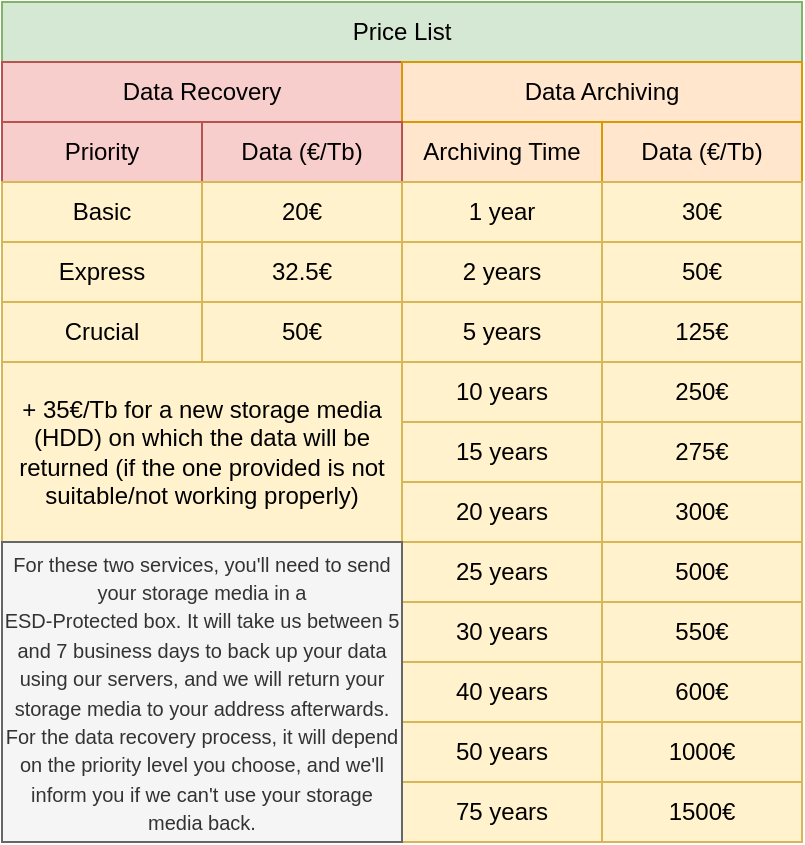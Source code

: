 <mxfile version="14.1.8" type="device"><diagram id="Gz1K18iDIUSX20GnPSOX" name="Page-1"><mxGraphModel dx="1038" dy="607" grid="1" gridSize="10" guides="1" tooltips="1" connect="1" arrows="1" fold="1" page="1" pageScale="1" pageWidth="1654" pageHeight="1169" math="0" shadow="0"><root><mxCell id="0"/><mxCell id="1" parent="0"/><mxCell id="w2ykJtBXHw34eNZF5eYL-2" value="" style="rounded=0;whiteSpace=wrap;html=1;fillColor=#d5e8d4;strokeColor=#82b366;" vertex="1" parent="1"><mxGeometry x="280" y="80" width="400" height="30" as="geometry"/></mxCell><mxCell id="w2ykJtBXHw34eNZF5eYL-3" value="" style="rounded=0;whiteSpace=wrap;html=1;fillColor=#ffe6cc;strokeColor=#d79b00;" vertex="1" parent="1"><mxGeometry x="280" y="110" width="200" height="30" as="geometry"/></mxCell><mxCell id="w2ykJtBXHw34eNZF5eYL-4" value="" style="rounded=0;whiteSpace=wrap;html=1;fillColor=#fff2cc;strokeColor=#d6b656;" vertex="1" parent="1"><mxGeometry x="480" y="110" width="200" height="30" as="geometry"/></mxCell><mxCell id="w2ykJtBXHw34eNZF5eYL-7" value="Price List" style="text;html=1;strokeColor=none;fillColor=none;align=center;verticalAlign=middle;whiteSpace=wrap;rounded=0;" vertex="1" parent="1"><mxGeometry x="400" y="80" width="160" height="30" as="geometry"/></mxCell><mxCell id="w2ykJtBXHw34eNZF5eYL-8" value="Data Recovery" style="text;html=1;strokeColor=#b85450;fillColor=#f8cecc;align=center;verticalAlign=middle;whiteSpace=wrap;rounded=0;" vertex="1" parent="1"><mxGeometry x="280" y="110" width="200" height="30" as="geometry"/></mxCell><mxCell id="w2ykJtBXHw34eNZF5eYL-9" value="Data Archiving" style="text;html=1;strokeColor=#d79b00;fillColor=#ffe6cc;align=center;verticalAlign=middle;whiteSpace=wrap;rounded=0;" vertex="1" parent="1"><mxGeometry x="480" y="110" width="200" height="30" as="geometry"/></mxCell><mxCell id="w2ykJtBXHw34eNZF5eYL-13" value="" style="rounded=0;whiteSpace=wrap;html=1;fillColor=#ffe6cc;strokeColor=#d79b00;" vertex="1" parent="1"><mxGeometry x="380" y="140" width="100" height="30" as="geometry"/></mxCell><mxCell id="w2ykJtBXHw34eNZF5eYL-14" value="" style="rounded=0;whiteSpace=wrap;html=1;fillColor=#ffe6cc;strokeColor=#d79b00;" vertex="1" parent="1"><mxGeometry x="280" y="140" width="100" height="30" as="geometry"/></mxCell><mxCell id="w2ykJtBXHw34eNZF5eYL-15" value="Archiving Time" style="rounded=0;whiteSpace=wrap;html=1;fillColor=#ffe6cc;strokeColor=#d79b00;" vertex="1" parent="1"><mxGeometry x="480" y="140" width="100" height="30" as="geometry"/></mxCell><mxCell id="w2ykJtBXHw34eNZF5eYL-16" value="Data (€/Tb)" style="rounded=0;whiteSpace=wrap;html=1;fillColor=#ffe6cc;strokeColor=#d79b00;" vertex="1" parent="1"><mxGeometry x="580" y="140" width="100" height="30" as="geometry"/></mxCell><mxCell id="w2ykJtBXHw34eNZF5eYL-17" value="Priority&lt;span style=&quot;color: rgba(0 , 0 , 0 , 0) ; font-family: monospace ; font-size: 0px&quot;&gt;%3CmxGraphModel%3E%3Croot%3E%3CmxCell%20id%3D%220%22%2F%3E%3CmxCell%20id%3D%221%22%20parent%3D%220%22%2F%3E%3CmxCell%20id%3D%222%22%20value%3D%22Data%20Recovery%22%20style%3D%22text%3Bhtml%3D1%3BstrokeColor%3Dnone%3BfillColor%3Dnone%3Balign%3Dcenter%3BverticalAlign%3Dmiddle%3BwhiteSpace%3Dwrap%3Brounded%3D0%3B%22%20vertex%3D%221%22%20parent%3D%221%22%3E%3CmxGeometry%20x%3D%22280%22%20y%3D%22110%22%20width%3D%22200%22%20height%3D%2230%22%20as%3D%22geometry%22%2F%3E%3C%2FmxCell%3E%3C%2Froot%3E%3C%2FmxGraphModel%3E&lt;/span&gt;" style="text;html=1;strokeColor=#b85450;fillColor=#f8cecc;align=center;verticalAlign=middle;whiteSpace=wrap;rounded=0;" vertex="1" parent="1"><mxGeometry x="280" y="140" width="100" height="30" as="geometry"/></mxCell><mxCell id="w2ykJtBXHw34eNZF5eYL-18" value="Data (€/Tb)" style="text;html=1;strokeColor=#b85450;fillColor=#f8cecc;align=center;verticalAlign=middle;whiteSpace=wrap;rounded=0;" vertex="1" parent="1"><mxGeometry x="380" y="140" width="100" height="30" as="geometry"/></mxCell><mxCell id="w2ykJtBXHw34eNZF5eYL-19" value="Basic" style="rounded=0;whiteSpace=wrap;html=1;fillColor=#fff2cc;strokeColor=#d6b656;" vertex="1" parent="1"><mxGeometry x="280" y="170" width="100" height="30" as="geometry"/></mxCell><mxCell id="w2ykJtBXHw34eNZF5eYL-24" value="Express" style="rounded=0;whiteSpace=wrap;html=1;fillColor=#fff2cc;strokeColor=#d6b656;" vertex="1" parent="1"><mxGeometry x="280" y="200" width="100" height="30" as="geometry"/></mxCell><mxCell id="w2ykJtBXHw34eNZF5eYL-25" value="Crucial" style="rounded=0;whiteSpace=wrap;html=1;fillColor=#fff2cc;strokeColor=#d6b656;" vertex="1" parent="1"><mxGeometry x="280" y="230" width="100" height="30" as="geometry"/></mxCell><mxCell id="w2ykJtBXHw34eNZF5eYL-26" value="20€" style="rounded=0;whiteSpace=wrap;html=1;fillColor=#fff2cc;strokeColor=#d6b656;" vertex="1" parent="1"><mxGeometry x="380" y="170" width="100" height="30" as="geometry"/></mxCell><mxCell id="w2ykJtBXHw34eNZF5eYL-27" value="32.5€" style="rounded=0;whiteSpace=wrap;html=1;fillColor=#fff2cc;strokeColor=#d6b656;" vertex="1" parent="1"><mxGeometry x="380" y="200" width="100" height="30" as="geometry"/></mxCell><mxCell id="w2ykJtBXHw34eNZF5eYL-28" value="50€" style="rounded=0;whiteSpace=wrap;html=1;fillColor=#fff2cc;strokeColor=#d6b656;" vertex="1" parent="1"><mxGeometry x="380" y="230" width="100" height="30" as="geometry"/></mxCell><mxCell id="w2ykJtBXHw34eNZF5eYL-29" value="+ 35€/Tb for a new storage media (HDD) on which the data will be returned (if the one provided is not suitable/not working properly)" style="rounded=0;whiteSpace=wrap;html=1;fillColor=#fff2cc;strokeColor=#d6b656;" vertex="1" parent="1"><mxGeometry x="280" y="260" width="200" height="90" as="geometry"/></mxCell><mxCell id="w2ykJtBXHw34eNZF5eYL-31" value="1 year" style="rounded=0;whiteSpace=wrap;html=1;fillColor=#fff2cc;strokeColor=#d6b656;" vertex="1" parent="1"><mxGeometry x="480" y="170" width="100" height="30" as="geometry"/></mxCell><mxCell id="w2ykJtBXHw34eNZF5eYL-32" value="2 years" style="rounded=0;whiteSpace=wrap;html=1;fillColor=#fff2cc;strokeColor=#d6b656;" vertex="1" parent="1"><mxGeometry x="480" y="200" width="100" height="30" as="geometry"/></mxCell><mxCell id="w2ykJtBXHw34eNZF5eYL-33" value="5 years" style="rounded=0;whiteSpace=wrap;html=1;fillColor=#fff2cc;strokeColor=#d6b656;" vertex="1" parent="1"><mxGeometry x="480" y="230" width="100" height="30" as="geometry"/></mxCell><mxCell id="w2ykJtBXHw34eNZF5eYL-34" value="10 years" style="rounded=0;whiteSpace=wrap;html=1;fillColor=#fff2cc;strokeColor=#d6b656;" vertex="1" parent="1"><mxGeometry x="480" y="260" width="100" height="30" as="geometry"/></mxCell><mxCell id="w2ykJtBXHw34eNZF5eYL-35" value="15 years" style="rounded=0;whiteSpace=wrap;html=1;fillColor=#fff2cc;strokeColor=#d6b656;" vertex="1" parent="1"><mxGeometry x="480" y="290" width="100" height="30" as="geometry"/></mxCell><mxCell id="w2ykJtBXHw34eNZF5eYL-36" value="20 years" style="rounded=0;whiteSpace=wrap;html=1;fillColor=#fff2cc;strokeColor=#d6b656;" vertex="1" parent="1"><mxGeometry x="480" y="320" width="100" height="30" as="geometry"/></mxCell><mxCell id="w2ykJtBXHw34eNZF5eYL-37" value="25 years" style="rounded=0;whiteSpace=wrap;html=1;fillColor=#fff2cc;strokeColor=#d6b656;" vertex="1" parent="1"><mxGeometry x="480" y="350" width="100" height="30" as="geometry"/></mxCell><mxCell id="w2ykJtBXHw34eNZF5eYL-38" value="30 years" style="rounded=0;whiteSpace=wrap;html=1;fillColor=#fff2cc;strokeColor=#d6b656;" vertex="1" parent="1"><mxGeometry x="480" y="380" width="100" height="30" as="geometry"/></mxCell><mxCell id="w2ykJtBXHw34eNZF5eYL-39" value="40 years" style="rounded=0;whiteSpace=wrap;html=1;fillColor=#fff2cc;strokeColor=#d6b656;" vertex="1" parent="1"><mxGeometry x="480" y="410" width="100" height="30" as="geometry"/></mxCell><mxCell id="w2ykJtBXHw34eNZF5eYL-40" value="50 years" style="rounded=0;whiteSpace=wrap;html=1;fillColor=#fff2cc;strokeColor=#d6b656;" vertex="1" parent="1"><mxGeometry x="480" y="440" width="100" height="30" as="geometry"/></mxCell><mxCell id="w2ykJtBXHw34eNZF5eYL-41" value="75 years" style="rounded=0;whiteSpace=wrap;html=1;fillColor=#fff2cc;strokeColor=#d6b656;" vertex="1" parent="1"><mxGeometry x="480" y="470" width="100" height="30" as="geometry"/></mxCell><mxCell id="w2ykJtBXHw34eNZF5eYL-42" value="30€" style="rounded=0;whiteSpace=wrap;html=1;fillColor=#fff2cc;strokeColor=#d6b656;" vertex="1" parent="1"><mxGeometry x="580" y="170" width="100" height="30" as="geometry"/></mxCell><mxCell id="w2ykJtBXHw34eNZF5eYL-43" value="50€" style="rounded=0;whiteSpace=wrap;html=1;fillColor=#fff2cc;strokeColor=#d6b656;" vertex="1" parent="1"><mxGeometry x="580" y="200" width="100" height="30" as="geometry"/></mxCell><mxCell id="w2ykJtBXHw34eNZF5eYL-44" value="125€" style="rounded=0;whiteSpace=wrap;html=1;fillColor=#fff2cc;strokeColor=#d6b656;" vertex="1" parent="1"><mxGeometry x="580" y="230" width="100" height="30" as="geometry"/></mxCell><mxCell id="w2ykJtBXHw34eNZF5eYL-45" value="250€" style="rounded=0;whiteSpace=wrap;html=1;fillColor=#fff2cc;strokeColor=#d6b656;" vertex="1" parent="1"><mxGeometry x="580" y="260" width="100" height="30" as="geometry"/></mxCell><mxCell id="w2ykJtBXHw34eNZF5eYL-46" value="275€" style="rounded=0;whiteSpace=wrap;html=1;fillColor=#fff2cc;strokeColor=#d6b656;" vertex="1" parent="1"><mxGeometry x="580" y="290" width="100" height="30" as="geometry"/></mxCell><mxCell id="w2ykJtBXHw34eNZF5eYL-47" value="300€" style="rounded=0;whiteSpace=wrap;html=1;fillColor=#fff2cc;strokeColor=#d6b656;" vertex="1" parent="1"><mxGeometry x="580" y="320" width="100" height="30" as="geometry"/></mxCell><mxCell id="w2ykJtBXHw34eNZF5eYL-48" value="500€" style="rounded=0;whiteSpace=wrap;html=1;fillColor=#fff2cc;strokeColor=#d6b656;" vertex="1" parent="1"><mxGeometry x="580" y="350" width="100" height="30" as="geometry"/></mxCell><mxCell id="w2ykJtBXHw34eNZF5eYL-49" value="550€" style="rounded=0;whiteSpace=wrap;html=1;fillColor=#fff2cc;strokeColor=#d6b656;" vertex="1" parent="1"><mxGeometry x="580" y="380" width="100" height="30" as="geometry"/></mxCell><mxCell id="w2ykJtBXHw34eNZF5eYL-50" value="600€" style="rounded=0;whiteSpace=wrap;html=1;fillColor=#fff2cc;strokeColor=#d6b656;" vertex="1" parent="1"><mxGeometry x="580" y="410" width="100" height="30" as="geometry"/></mxCell><mxCell id="w2ykJtBXHw34eNZF5eYL-51" value="1000€" style="rounded=0;whiteSpace=wrap;html=1;fillColor=#fff2cc;strokeColor=#d6b656;" vertex="1" parent="1"><mxGeometry x="580" y="440" width="100" height="30" as="geometry"/></mxCell><mxCell id="w2ykJtBXHw34eNZF5eYL-52" value="1500€" style="rounded=0;whiteSpace=wrap;html=1;fillColor=#fff2cc;strokeColor=#d6b656;" vertex="1" parent="1"><mxGeometry x="580" y="470" width="100" height="30" as="geometry"/></mxCell><mxCell id="w2ykJtBXHw34eNZF5eYL-53" value="&lt;font style=&quot;font-size: 10px&quot;&gt;For these two services, you'll need to send your storage media in a &lt;br&gt;ESD-Protected box. It will take us between 5 and 7 business days to back up your data using our servers, and we will return your storage media to your address afterwards.&lt;br&gt;For the data recovery process, it will depend on the priority level you choose, and we'll inform you if we can't use your storage media back.&lt;/font&gt;" style="rounded=0;whiteSpace=wrap;html=1;fillColor=#f5f5f5;strokeColor=#666666;fontColor=#333333;" vertex="1" parent="1"><mxGeometry x="280" y="350" width="200" height="150" as="geometry"/></mxCell></root></mxGraphModel></diagram></mxfile>